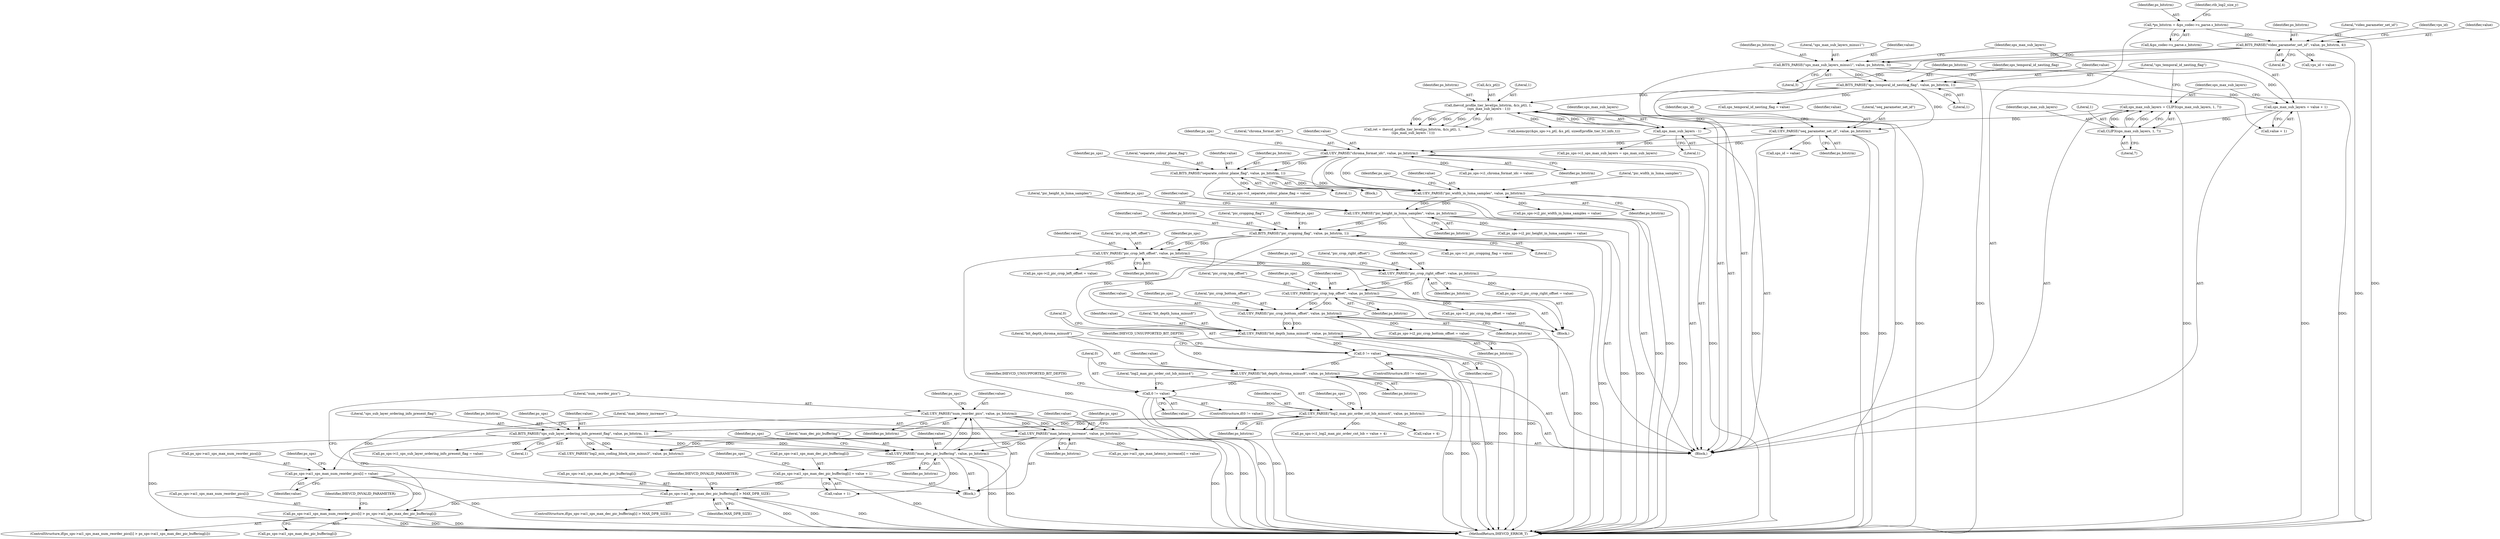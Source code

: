 digraph "0_Android_45c97f878bee15cd97262fe7f57ecea71990fed7@array" {
"1000527" [label="(Call,ps_sps->ai1_sps_max_num_reorder_pics[i] > ps_sps->ai1_sps_max_dec_pic_buffering[i])"];
"1000519" [label="(Call,ps_sps->ai1_sps_max_num_reorder_pics[i] = value)"];
"1000515" [label="(Call,UEV_PARSE(\"num_reorder_pics\", value, ps_bitstrm))"];
"1000491" [label="(Call,UEV_PARSE(\"max_dec_pic_buffering\", value, ps_bitstrm))"];
"1000460" [label="(Call,BITS_PARSE(\"sps_sub_layer_ordering_info_present_flag\", value, ps_bitstrm, 1))"];
"1000449" [label="(Call,UEV_PARSE(\"log2_max_pic_order_cnt_lsb_minus4\", value, ps_bitstrm))"];
"1000444" [label="(Call,0 != value)"];
"1000439" [label="(Call,UEV_PARSE(\"bit_depth_chroma_minus8\", value, ps_bitstrm))"];
"1000434" [label="(Call,0 != value)"];
"1000429" [label="(Call,UEV_PARSE(\"bit_depth_luma_minus8\", value, ps_bitstrm))"];
"1000356" [label="(Call,BITS_PARSE(\"pic_cropping_flag\", value, ps_bitstrm, 1))"];
"1000317" [label="(Call,UEV_PARSE(\"pic_height_in_luma_samples\", value, ps_bitstrm))"];
"1000308" [label="(Call,UEV_PARSE(\"pic_width_in_luma_samples\", value, ps_bitstrm))"];
"1000257" [label="(Call,UEV_PARSE(\"chroma_format_idc\", value, ps_bitstrm))"];
"1000186" [label="(Call,UEV_PARSE(\"seq_parameter_set_id\", value, ps_bitstrm))"];
"1000168" [label="(Call,BITS_PARSE(\"sps_temporal_id_nesting_flag\", value, ps_bitstrm, 1))"];
"1000152" [label="(Call,BITS_PARSE(\"sps_max_sub_layers_minus1\", value, ps_bitstrm, 3))"];
"1000136" [label="(Call,BITS_PARSE(\"video_parameter_set_id\", value, ps_bitstrm, 4))"];
"1000124" [label="(Call,*ps_bitstrm = &ps_codec->s_parse.s_bitstrm)"];
"1000178" [label="(Call,ihevcd_profile_tier_level(ps_bitstrm, &(s_ptl), 1,\n (sps_max_sub_layers - 1)))"];
"1000183" [label="(Call,sps_max_sub_layers - 1)"];
"1000162" [label="(Call,sps_max_sub_layers = CLIP3(sps_max_sub_layers, 1, 7))"];
"1000164" [label="(Call,CLIP3(sps_max_sub_layers, 1, 7))"];
"1000157" [label="(Call,sps_max_sub_layers = value + 1)"];
"1000291" [label="(Call,BITS_PARSE(\"separate_colour_plane_flag\", value, ps_bitstrm, 1))"];
"1000398" [label="(Call,UEV_PARSE(\"pic_crop_bottom_offset\", value, ps_bitstrm))"];
"1000389" [label="(Call,UEV_PARSE(\"pic_crop_top_offset\", value, ps_bitstrm))"];
"1000380" [label="(Call,UEV_PARSE(\"pic_crop_right_offset\", value, ps_bitstrm))"];
"1000371" [label="(Call,UEV_PARSE(\"pic_crop_left_offset\", value, ps_bitstrm))"];
"1000541" [label="(Call,UEV_PARSE(\"max_latency_increase\", value, ps_bitstrm))"];
"1000505" [label="(Call,ps_sps->ai1_sps_max_dec_pic_buffering[i] > MAX_DPB_SIZE)"];
"1000495" [label="(Call,ps_sps->ai1_sps_max_dec_pic_buffering[i] = value + 1)"];
"1000393" [label="(Call,ps_sps->i2_pic_crop_top_offset = value)"];
"1000528" [label="(Call,ps_sps->ai1_sps_max_num_reorder_pics[i])"];
"1000170" [label="(Identifier,value)"];
"1000504" [label="(ControlStructure,if(ps_sps->ai1_sps_max_dec_pic_buffering[i] > MAX_DPB_SIZE))"];
"1000257" [label="(Call,UEV_PARSE(\"chroma_format_idc\", value, ps_bitstrm))"];
"1000191" [label="(Identifier,sps_id)"];
"1000296" [label="(Call,ps_sps->i1_separate_colour_plane_flag = value)"];
"1000398" [label="(Call,UEV_PARSE(\"pic_crop_bottom_offset\", value, ps_bitstrm))"];
"1000153" [label="(Literal,\"sps_max_sub_layers_minus1\")"];
"1000180" [label="(Call,&(s_ptl))"];
"1000444" [label="(Call,0 != value)"];
"1000436" [label="(Identifier,value)"];
"1000517" [label="(Identifier,value)"];
"1000533" [label="(Call,ps_sps->ai1_sps_max_dec_pic_buffering[i])"];
"1000514" [label="(Identifier,IHEVCD_INVALID_PARAMETER)"];
"1000519" [label="(Call,ps_sps->ai1_sps_max_num_reorder_pics[i] = value)"];
"1000176" [label="(Call,ret = ihevcd_profile_tier_level(ps_bitstrm, &(s_ptl), 1,\n (sps_max_sub_layers - 1)))"];
"1000323" [label="(Identifier,ps_sps)"];
"1000384" [label="(Call,ps_sps->i2_pic_crop_right_offset = value)"];
"1000261" [label="(Call,ps_sps->i1_chroma_format_idc = value)"];
"1000248" [label="(Call,memcpy(&ps_sps->s_ptl, &s_ptl, sizeof(profile_tier_lvl_info_t)))"];
"1000154" [label="(Identifier,value)"];
"1000373" [label="(Identifier,value)"];
"1000190" [label="(Call,sps_id = value)"];
"1000319" [label="(Identifier,value)"];
"1000126" [label="(Call,&ps_codec->s_parse.s_bitstrm)"];
"1000263" [label="(Identifier,ps_sps)"];
"1000375" [label="(Call,ps_sps->i2_pic_crop_left_offset = value)"];
"1000511" [label="(Identifier,MAX_DPB_SIZE)"];
"1000445" [label="(Literal,0)"];
"1000527" [label="(Call,ps_sps->ai1_sps_max_num_reorder_pics[i] > ps_sps->ai1_sps_max_dec_pic_buffering[i])"];
"1000451" [label="(Identifier,value)"];
"1000542" [label="(Literal,\"max_latency_increase\")"];
"1000491" [label="(Call,UEV_PARSE(\"max_dec_pic_buffering\", value, ps_bitstrm))"];
"1000429" [label="(Call,UEV_PARSE(\"bit_depth_luma_minus8\", value, ps_bitstrm))"];
"1000380" [label="(Call,UEV_PARSE(\"pic_crop_right_offset\", value, ps_bitstrm))"];
"1000139" [label="(Identifier,ps_bitstrm)"];
"1000543" [label="(Identifier,value)"];
"1000358" [label="(Identifier,value)"];
"1000137" [label="(Literal,\"video_parameter_set_id\")"];
"1000311" [label="(Identifier,ps_bitstrm)"];
"1000381" [label="(Literal,\"pic_crop_right_offset\")"];
"1000448" [label="(Identifier,IHEVCD_UNSUPPORTED_BIT_DEPTH)"];
"1000165" [label="(Identifier,sps_max_sub_layers)"];
"1000159" [label="(Call,value + 1)"];
"1000461" [label="(Literal,\"sps_sub_layer_ordering_info_present_flag\")"];
"1000356" [label="(Call,BITS_PARSE(\"pic_cropping_flag\", value, ps_bitstrm, 1))"];
"1000183" [label="(Call,sps_max_sub_layers - 1)"];
"1000498" [label="(Identifier,ps_sps)"];
"1000258" [label="(Literal,\"chroma_format_idc\")"];
"1000495" [label="(Call,ps_sps->ai1_sps_max_dec_pic_buffering[i] = value + 1)"];
"1000141" [label="(Call,vps_id = value)"];
"1000400" [label="(Identifier,value)"];
"1000291" [label="(Call,BITS_PARSE(\"separate_colour_plane_flag\", value, ps_bitstrm, 1))"];
"1000443" [label="(ControlStructure,if(0 != value))"];
"1000463" [label="(Identifier,ps_bitstrm)"];
"1000453" [label="(Call,ps_sps->i1_log2_max_pic_order_cnt_lsb = value + 4)"];
"1000431" [label="(Identifier,value)"];
"1000430" [label="(Literal,\"bit_depth_luma_minus8\")"];
"1000314" [label="(Identifier,ps_sps)"];
"1000156" [label="(Literal,3)"];
"1000293" [label="(Identifier,value)"];
"1000435" [label="(Literal,0)"];
"1000404" [label="(Identifier,ps_sps)"];
"1000522" [label="(Identifier,ps_sps)"];
"1000441" [label="(Identifier,value)"];
"1000540" [label="(Identifier,IHEVCD_INVALID_PARAMETER)"];
"1000402" [label="(Call,ps_sps->i2_pic_crop_bottom_offset = value)"];
"1000395" [label="(Identifier,ps_sps)"];
"1000382" [label="(Identifier,value)"];
"1000544" [label="(Identifier,ps_bitstrm)"];
"1000440" [label="(Literal,\"bit_depth_chroma_minus8\")"];
"1000167" [label="(Literal,7)"];
"1000188" [label="(Identifier,value)"];
"1000295" [label="(Literal,1)"];
"1000124" [label="(Call,*ps_bitstrm = &ps_codec->s_parse.s_bitstrm)"];
"1000541" [label="(Call,UEV_PARSE(\"max_latency_increase\", value, ps_bitstrm))"];
"1000467" [label="(Identifier,ps_sps)"];
"1000185" [label="(Literal,1)"];
"1000548" [label="(Identifier,ps_sps)"];
"1000545" [label="(Call,ps_sps->ai1_sps_max_latency_increase[i] = value)"];
"1000501" [label="(Call,value + 1)"];
"1000320" [label="(Identifier,ps_bitstrm)"];
"1000520" [label="(Call,ps_sps->ai1_sps_max_num_reorder_pics[i])"];
"1000171" [label="(Identifier,ps_bitstrm)"];
"1000290" [label="(Block,)"];
"1000392" [label="(Identifier,ps_bitstrm)"];
"1000166" [label="(Literal,1)"];
"1000492" [label="(Literal,\"max_dec_pic_buffering\")"];
"1000174" [label="(Identifier,sps_temporal_id_nesting_flag)"];
"1000493" [label="(Identifier,value)"];
"1000125" [label="(Identifier,ps_bitstrm)"];
"1000439" [label="(Call,UEV_PARSE(\"bit_depth_chroma_minus8\", value, ps_bitstrm))"];
"1000552" [label="(Call,UEV_PARSE(\"log2_min_coding_block_size_minus3\", value, ps_bitstrm))"];
"1000442" [label="(Identifier,ps_bitstrm)"];
"1000496" [label="(Call,ps_sps->ai1_sps_max_dec_pic_buffering[i])"];
"1000182" [label="(Literal,1)"];
"1000361" [label="(Call,ps_sps->i1_pic_cropping_flag = value)"];
"1000490" [label="(Block,)"];
"1000179" [label="(Identifier,ps_bitstrm)"];
"1000310" [label="(Identifier,value)"];
"1000433" [label="(ControlStructure,if(0 != value))"];
"1000434" [label="(Call,0 != value)"];
"1000189" [label="(Identifier,ps_bitstrm)"];
"1000399" [label="(Literal,\"pic_crop_bottom_offset\")"];
"1000312" [label="(Call,ps_sps->i2_pic_width_in_luma_samples = value)"];
"1000383" [label="(Identifier,ps_bitstrm)"];
"1000530" [label="(Identifier,ps_sps)"];
"1000401" [label="(Identifier,ps_bitstrm)"];
"1000260" [label="(Identifier,ps_bitstrm)"];
"1000187" [label="(Literal,\"seq_parameter_set_id\")"];
"1000162" [label="(Call,sps_max_sub_layers = CLIP3(sps_max_sub_layers, 1, 7))"];
"1000309" [label="(Literal,\"pic_width_in_luma_samples\")"];
"1000184" [label="(Identifier,sps_max_sub_layers)"];
"1000142" [label="(Identifier,vps_id)"];
"1000318" [label="(Literal,\"pic_height_in_luma_samples\")"];
"1000169" [label="(Literal,\"sps_temporal_id_nesting_flag\")"];
"1000374" [label="(Identifier,ps_bitstrm)"];
"1000233" [label="(Call,ps_sps->i1_sps_max_sub_layers = sps_max_sub_layers)"];
"1000455" [label="(Identifier,ps_sps)"];
"1000508" [label="(Identifier,ps_sps)"];
"1000460" [label="(Call,BITS_PARSE(\"sps_sub_layer_ordering_info_present_flag\", value, ps_bitstrm, 1))"];
"1000450" [label="(Literal,\"log2_max_pic_order_cnt_lsb_minus4\")"];
"1000360" [label="(Literal,1)"];
"1001319" [label="(MethodReturn,IHEVCD_ERROR_T)"];
"1000321" [label="(Call,ps_sps->i2_pic_height_in_luma_samples = value)"];
"1000391" [label="(Identifier,value)"];
"1000526" [label="(ControlStructure,if(ps_sps->ai1_sps_max_num_reorder_pics[i] > ps_sps->ai1_sps_max_dec_pic_buffering[i]))"];
"1000294" [label="(Identifier,ps_bitstrm)"];
"1000186" [label="(Call,UEV_PARSE(\"seq_parameter_set_id\", value, ps_bitstrm))"];
"1000438" [label="(Identifier,IHEVCD_UNSUPPORTED_BIT_DEPTH)"];
"1000359" [label="(Identifier,ps_bitstrm)"];
"1000164" [label="(Call,CLIP3(sps_max_sub_layers, 1, 7))"];
"1000138" [label="(Identifier,value)"];
"1000494" [label="(Identifier,ps_bitstrm)"];
"1000155" [label="(Identifier,ps_bitstrm)"];
"1000506" [label="(Call,ps_sps->ai1_sps_max_dec_pic_buffering[i])"];
"1000357" [label="(Literal,\"pic_cropping_flag\")"];
"1000163" [label="(Identifier,sps_max_sub_layers)"];
"1000446" [label="(Identifier,value)"];
"1000465" [label="(Call,ps_sps->i1_sps_sub_layer_ordering_info_present_flag = value)"];
"1000173" [label="(Call,sps_temporal_id_nesting_flag = value)"];
"1000157" [label="(Call,sps_max_sub_layers = value + 1)"];
"1000372" [label="(Literal,\"pic_crop_left_offset\")"];
"1000516" [label="(Literal,\"num_reorder_pics\")"];
"1000462" [label="(Identifier,value)"];
"1000136" [label="(Call,BITS_PARSE(\"video_parameter_set_id\", value, ps_bitstrm, 4))"];
"1000390" [label="(Literal,\"pic_crop_top_offset\")"];
"1000158" [label="(Identifier,sps_max_sub_layers)"];
"1000298" [label="(Identifier,ps_sps)"];
"1000152" [label="(Call,BITS_PARSE(\"sps_max_sub_layers_minus1\", value, ps_bitstrm, 3))"];
"1000317" [label="(Call,UEV_PARSE(\"pic_height_in_luma_samples\", value, ps_bitstrm))"];
"1000505" [label="(Call,ps_sps->ai1_sps_max_dec_pic_buffering[i] > MAX_DPB_SIZE)"];
"1000457" [label="(Call,value + 4)"];
"1000464" [label="(Literal,1)"];
"1000370" [label="(Block,)"];
"1000371" [label="(Call,UEV_PARSE(\"pic_crop_left_offset\", value, ps_bitstrm))"];
"1000363" [label="(Identifier,ps_sps)"];
"1000292" [label="(Literal,\"separate_colour_plane_flag\")"];
"1000525" [label="(Identifier,value)"];
"1000389" [label="(Call,UEV_PARSE(\"pic_crop_top_offset\", value, ps_bitstrm))"];
"1000308" [label="(Call,UEV_PARSE(\"pic_width_in_luma_samples\", value, ps_bitstrm))"];
"1000377" [label="(Identifier,ps_sps)"];
"1000259" [label="(Identifier,value)"];
"1000178" [label="(Call,ihevcd_profile_tier_level(ps_bitstrm, &(s_ptl), 1,\n (sps_max_sub_layers - 1)))"];
"1000452" [label="(Identifier,ps_bitstrm)"];
"1000386" [label="(Identifier,ps_sps)"];
"1000518" [label="(Identifier,ps_bitstrm)"];
"1000108" [label="(Block,)"];
"1000140" [label="(Literal,4)"];
"1000134" [label="(Identifier,ctb_log2_size_y)"];
"1000432" [label="(Identifier,ps_bitstrm)"];
"1000515" [label="(Call,UEV_PARSE(\"num_reorder_pics\", value, ps_bitstrm))"];
"1000168" [label="(Call,BITS_PARSE(\"sps_temporal_id_nesting_flag\", value, ps_bitstrm, 1))"];
"1000172" [label="(Literal,1)"];
"1000449" [label="(Call,UEV_PARSE(\"log2_max_pic_order_cnt_lsb_minus4\", value, ps_bitstrm))"];
"1000527" -> "1000526"  [label="AST: "];
"1000527" -> "1000533"  [label="CFG: "];
"1000528" -> "1000527"  [label="AST: "];
"1000533" -> "1000527"  [label="AST: "];
"1000540" -> "1000527"  [label="CFG: "];
"1000542" -> "1000527"  [label="CFG: "];
"1000527" -> "1001319"  [label="DDG: "];
"1000527" -> "1001319"  [label="DDG: "];
"1000527" -> "1001319"  [label="DDG: "];
"1000519" -> "1000527"  [label="DDG: "];
"1000505" -> "1000527"  [label="DDG: "];
"1000519" -> "1000490"  [label="AST: "];
"1000519" -> "1000525"  [label="CFG: "];
"1000520" -> "1000519"  [label="AST: "];
"1000525" -> "1000519"  [label="AST: "];
"1000530" -> "1000519"  [label="CFG: "];
"1000519" -> "1001319"  [label="DDG: "];
"1000515" -> "1000519"  [label="DDG: "];
"1000515" -> "1000490"  [label="AST: "];
"1000515" -> "1000518"  [label="CFG: "];
"1000516" -> "1000515"  [label="AST: "];
"1000517" -> "1000515"  [label="AST: "];
"1000518" -> "1000515"  [label="AST: "];
"1000522" -> "1000515"  [label="CFG: "];
"1000515" -> "1001319"  [label="DDG: "];
"1000515" -> "1001319"  [label="DDG: "];
"1000491" -> "1000515"  [label="DDG: "];
"1000491" -> "1000515"  [label="DDG: "];
"1000515" -> "1000541"  [label="DDG: "];
"1000515" -> "1000541"  [label="DDG: "];
"1000491" -> "1000490"  [label="AST: "];
"1000491" -> "1000494"  [label="CFG: "];
"1000492" -> "1000491"  [label="AST: "];
"1000493" -> "1000491"  [label="AST: "];
"1000494" -> "1000491"  [label="AST: "];
"1000498" -> "1000491"  [label="CFG: "];
"1000491" -> "1001319"  [label="DDG: "];
"1000491" -> "1001319"  [label="DDG: "];
"1000460" -> "1000491"  [label="DDG: "];
"1000460" -> "1000491"  [label="DDG: "];
"1000541" -> "1000491"  [label="DDG: "];
"1000541" -> "1000491"  [label="DDG: "];
"1000491" -> "1000495"  [label="DDG: "];
"1000491" -> "1000501"  [label="DDG: "];
"1000460" -> "1000108"  [label="AST: "];
"1000460" -> "1000464"  [label="CFG: "];
"1000461" -> "1000460"  [label="AST: "];
"1000462" -> "1000460"  [label="AST: "];
"1000463" -> "1000460"  [label="AST: "];
"1000464" -> "1000460"  [label="AST: "];
"1000467" -> "1000460"  [label="CFG: "];
"1000460" -> "1001319"  [label="DDG: "];
"1000449" -> "1000460"  [label="DDG: "];
"1000449" -> "1000460"  [label="DDG: "];
"1000460" -> "1000465"  [label="DDG: "];
"1000460" -> "1000552"  [label="DDG: "];
"1000460" -> "1000552"  [label="DDG: "];
"1000449" -> "1000108"  [label="AST: "];
"1000449" -> "1000452"  [label="CFG: "];
"1000450" -> "1000449"  [label="AST: "];
"1000451" -> "1000449"  [label="AST: "];
"1000452" -> "1000449"  [label="AST: "];
"1000455" -> "1000449"  [label="CFG: "];
"1000449" -> "1001319"  [label="DDG: "];
"1000444" -> "1000449"  [label="DDG: "];
"1000439" -> "1000449"  [label="DDG: "];
"1000449" -> "1000453"  [label="DDG: "];
"1000449" -> "1000457"  [label="DDG: "];
"1000444" -> "1000443"  [label="AST: "];
"1000444" -> "1000446"  [label="CFG: "];
"1000445" -> "1000444"  [label="AST: "];
"1000446" -> "1000444"  [label="AST: "];
"1000448" -> "1000444"  [label="CFG: "];
"1000450" -> "1000444"  [label="CFG: "];
"1000444" -> "1001319"  [label="DDG: "];
"1000444" -> "1001319"  [label="DDG: "];
"1000439" -> "1000444"  [label="DDG: "];
"1000439" -> "1000108"  [label="AST: "];
"1000439" -> "1000442"  [label="CFG: "];
"1000440" -> "1000439"  [label="AST: "];
"1000441" -> "1000439"  [label="AST: "];
"1000442" -> "1000439"  [label="AST: "];
"1000445" -> "1000439"  [label="CFG: "];
"1000439" -> "1001319"  [label="DDG: "];
"1000439" -> "1001319"  [label="DDG: "];
"1000434" -> "1000439"  [label="DDG: "];
"1000429" -> "1000439"  [label="DDG: "];
"1000434" -> "1000433"  [label="AST: "];
"1000434" -> "1000436"  [label="CFG: "];
"1000435" -> "1000434"  [label="AST: "];
"1000436" -> "1000434"  [label="AST: "];
"1000438" -> "1000434"  [label="CFG: "];
"1000440" -> "1000434"  [label="CFG: "];
"1000434" -> "1001319"  [label="DDG: "];
"1000434" -> "1001319"  [label="DDG: "];
"1000429" -> "1000434"  [label="DDG: "];
"1000429" -> "1000108"  [label="AST: "];
"1000429" -> "1000432"  [label="CFG: "];
"1000430" -> "1000429"  [label="AST: "];
"1000431" -> "1000429"  [label="AST: "];
"1000432" -> "1000429"  [label="AST: "];
"1000435" -> "1000429"  [label="CFG: "];
"1000429" -> "1001319"  [label="DDG: "];
"1000429" -> "1001319"  [label="DDG: "];
"1000356" -> "1000429"  [label="DDG: "];
"1000356" -> "1000429"  [label="DDG: "];
"1000398" -> "1000429"  [label="DDG: "];
"1000398" -> "1000429"  [label="DDG: "];
"1000356" -> "1000108"  [label="AST: "];
"1000356" -> "1000360"  [label="CFG: "];
"1000357" -> "1000356"  [label="AST: "];
"1000358" -> "1000356"  [label="AST: "];
"1000359" -> "1000356"  [label="AST: "];
"1000360" -> "1000356"  [label="AST: "];
"1000363" -> "1000356"  [label="CFG: "];
"1000356" -> "1001319"  [label="DDG: "];
"1000317" -> "1000356"  [label="DDG: "];
"1000317" -> "1000356"  [label="DDG: "];
"1000356" -> "1000361"  [label="DDG: "];
"1000356" -> "1000371"  [label="DDG: "];
"1000356" -> "1000371"  [label="DDG: "];
"1000317" -> "1000108"  [label="AST: "];
"1000317" -> "1000320"  [label="CFG: "];
"1000318" -> "1000317"  [label="AST: "];
"1000319" -> "1000317"  [label="AST: "];
"1000320" -> "1000317"  [label="AST: "];
"1000323" -> "1000317"  [label="CFG: "];
"1000317" -> "1001319"  [label="DDG: "];
"1000317" -> "1001319"  [label="DDG: "];
"1000308" -> "1000317"  [label="DDG: "];
"1000308" -> "1000317"  [label="DDG: "];
"1000317" -> "1000321"  [label="DDG: "];
"1000308" -> "1000108"  [label="AST: "];
"1000308" -> "1000311"  [label="CFG: "];
"1000309" -> "1000308"  [label="AST: "];
"1000310" -> "1000308"  [label="AST: "];
"1000311" -> "1000308"  [label="AST: "];
"1000314" -> "1000308"  [label="CFG: "];
"1000308" -> "1001319"  [label="DDG: "];
"1000257" -> "1000308"  [label="DDG: "];
"1000257" -> "1000308"  [label="DDG: "];
"1000291" -> "1000308"  [label="DDG: "];
"1000291" -> "1000308"  [label="DDG: "];
"1000308" -> "1000312"  [label="DDG: "];
"1000257" -> "1000108"  [label="AST: "];
"1000257" -> "1000260"  [label="CFG: "];
"1000258" -> "1000257"  [label="AST: "];
"1000259" -> "1000257"  [label="AST: "];
"1000260" -> "1000257"  [label="AST: "];
"1000263" -> "1000257"  [label="CFG: "];
"1000257" -> "1001319"  [label="DDG: "];
"1000257" -> "1001319"  [label="DDG: "];
"1000186" -> "1000257"  [label="DDG: "];
"1000186" -> "1000257"  [label="DDG: "];
"1000257" -> "1000261"  [label="DDG: "];
"1000257" -> "1000291"  [label="DDG: "];
"1000257" -> "1000291"  [label="DDG: "];
"1000186" -> "1000108"  [label="AST: "];
"1000186" -> "1000189"  [label="CFG: "];
"1000187" -> "1000186"  [label="AST: "];
"1000188" -> "1000186"  [label="AST: "];
"1000189" -> "1000186"  [label="AST: "];
"1000191" -> "1000186"  [label="CFG: "];
"1000186" -> "1001319"  [label="DDG: "];
"1000186" -> "1001319"  [label="DDG: "];
"1000168" -> "1000186"  [label="DDG: "];
"1000178" -> "1000186"  [label="DDG: "];
"1000186" -> "1000190"  [label="DDG: "];
"1000168" -> "1000108"  [label="AST: "];
"1000168" -> "1000172"  [label="CFG: "];
"1000169" -> "1000168"  [label="AST: "];
"1000170" -> "1000168"  [label="AST: "];
"1000171" -> "1000168"  [label="AST: "];
"1000172" -> "1000168"  [label="AST: "];
"1000174" -> "1000168"  [label="CFG: "];
"1000168" -> "1001319"  [label="DDG: "];
"1000152" -> "1000168"  [label="DDG: "];
"1000152" -> "1000168"  [label="DDG: "];
"1000168" -> "1000173"  [label="DDG: "];
"1000168" -> "1000178"  [label="DDG: "];
"1000152" -> "1000108"  [label="AST: "];
"1000152" -> "1000156"  [label="CFG: "];
"1000153" -> "1000152"  [label="AST: "];
"1000154" -> "1000152"  [label="AST: "];
"1000155" -> "1000152"  [label="AST: "];
"1000156" -> "1000152"  [label="AST: "];
"1000158" -> "1000152"  [label="CFG: "];
"1000152" -> "1001319"  [label="DDG: "];
"1000136" -> "1000152"  [label="DDG: "];
"1000136" -> "1000152"  [label="DDG: "];
"1000152" -> "1000157"  [label="DDG: "];
"1000152" -> "1000159"  [label="DDG: "];
"1000136" -> "1000108"  [label="AST: "];
"1000136" -> "1000140"  [label="CFG: "];
"1000137" -> "1000136"  [label="AST: "];
"1000138" -> "1000136"  [label="AST: "];
"1000139" -> "1000136"  [label="AST: "];
"1000140" -> "1000136"  [label="AST: "];
"1000142" -> "1000136"  [label="CFG: "];
"1000136" -> "1001319"  [label="DDG: "];
"1000124" -> "1000136"  [label="DDG: "];
"1000136" -> "1000141"  [label="DDG: "];
"1000124" -> "1000108"  [label="AST: "];
"1000124" -> "1000126"  [label="CFG: "];
"1000125" -> "1000124"  [label="AST: "];
"1000126" -> "1000124"  [label="AST: "];
"1000134" -> "1000124"  [label="CFG: "];
"1000124" -> "1001319"  [label="DDG: "];
"1000178" -> "1000176"  [label="AST: "];
"1000178" -> "1000183"  [label="CFG: "];
"1000179" -> "1000178"  [label="AST: "];
"1000180" -> "1000178"  [label="AST: "];
"1000182" -> "1000178"  [label="AST: "];
"1000183" -> "1000178"  [label="AST: "];
"1000176" -> "1000178"  [label="CFG: "];
"1000178" -> "1001319"  [label="DDG: "];
"1000178" -> "1001319"  [label="DDG: "];
"1000178" -> "1000176"  [label="DDG: "];
"1000178" -> "1000176"  [label="DDG: "];
"1000178" -> "1000176"  [label="DDG: "];
"1000178" -> "1000176"  [label="DDG: "];
"1000183" -> "1000178"  [label="DDG: "];
"1000183" -> "1000178"  [label="DDG: "];
"1000178" -> "1000248"  [label="DDG: "];
"1000183" -> "1000185"  [label="CFG: "];
"1000184" -> "1000183"  [label="AST: "];
"1000185" -> "1000183"  [label="AST: "];
"1000183" -> "1001319"  [label="DDG: "];
"1000162" -> "1000183"  [label="DDG: "];
"1000183" -> "1000233"  [label="DDG: "];
"1000162" -> "1000108"  [label="AST: "];
"1000162" -> "1000164"  [label="CFG: "];
"1000163" -> "1000162"  [label="AST: "];
"1000164" -> "1000162"  [label="AST: "];
"1000169" -> "1000162"  [label="CFG: "];
"1000162" -> "1001319"  [label="DDG: "];
"1000164" -> "1000162"  [label="DDG: "];
"1000164" -> "1000162"  [label="DDG: "];
"1000164" -> "1000162"  [label="DDG: "];
"1000164" -> "1000167"  [label="CFG: "];
"1000165" -> "1000164"  [label="AST: "];
"1000166" -> "1000164"  [label="AST: "];
"1000167" -> "1000164"  [label="AST: "];
"1000157" -> "1000164"  [label="DDG: "];
"1000157" -> "1000108"  [label="AST: "];
"1000157" -> "1000159"  [label="CFG: "];
"1000158" -> "1000157"  [label="AST: "];
"1000159" -> "1000157"  [label="AST: "];
"1000163" -> "1000157"  [label="CFG: "];
"1000157" -> "1001319"  [label="DDG: "];
"1000291" -> "1000290"  [label="AST: "];
"1000291" -> "1000295"  [label="CFG: "];
"1000292" -> "1000291"  [label="AST: "];
"1000293" -> "1000291"  [label="AST: "];
"1000294" -> "1000291"  [label="AST: "];
"1000295" -> "1000291"  [label="AST: "];
"1000298" -> "1000291"  [label="CFG: "];
"1000291" -> "1001319"  [label="DDG: "];
"1000291" -> "1000296"  [label="DDG: "];
"1000398" -> "1000370"  [label="AST: "];
"1000398" -> "1000401"  [label="CFG: "];
"1000399" -> "1000398"  [label="AST: "];
"1000400" -> "1000398"  [label="AST: "];
"1000401" -> "1000398"  [label="AST: "];
"1000404" -> "1000398"  [label="CFG: "];
"1000398" -> "1001319"  [label="DDG: "];
"1000389" -> "1000398"  [label="DDG: "];
"1000389" -> "1000398"  [label="DDG: "];
"1000398" -> "1000402"  [label="DDG: "];
"1000389" -> "1000370"  [label="AST: "];
"1000389" -> "1000392"  [label="CFG: "];
"1000390" -> "1000389"  [label="AST: "];
"1000391" -> "1000389"  [label="AST: "];
"1000392" -> "1000389"  [label="AST: "];
"1000395" -> "1000389"  [label="CFG: "];
"1000389" -> "1001319"  [label="DDG: "];
"1000380" -> "1000389"  [label="DDG: "];
"1000380" -> "1000389"  [label="DDG: "];
"1000389" -> "1000393"  [label="DDG: "];
"1000380" -> "1000370"  [label="AST: "];
"1000380" -> "1000383"  [label="CFG: "];
"1000381" -> "1000380"  [label="AST: "];
"1000382" -> "1000380"  [label="AST: "];
"1000383" -> "1000380"  [label="AST: "];
"1000386" -> "1000380"  [label="CFG: "];
"1000380" -> "1001319"  [label="DDG: "];
"1000371" -> "1000380"  [label="DDG: "];
"1000371" -> "1000380"  [label="DDG: "];
"1000380" -> "1000384"  [label="DDG: "];
"1000371" -> "1000370"  [label="AST: "];
"1000371" -> "1000374"  [label="CFG: "];
"1000372" -> "1000371"  [label="AST: "];
"1000373" -> "1000371"  [label="AST: "];
"1000374" -> "1000371"  [label="AST: "];
"1000377" -> "1000371"  [label="CFG: "];
"1000371" -> "1001319"  [label="DDG: "];
"1000371" -> "1000375"  [label="DDG: "];
"1000541" -> "1000490"  [label="AST: "];
"1000541" -> "1000544"  [label="CFG: "];
"1000542" -> "1000541"  [label="AST: "];
"1000543" -> "1000541"  [label="AST: "];
"1000544" -> "1000541"  [label="AST: "];
"1000548" -> "1000541"  [label="CFG: "];
"1000541" -> "1001319"  [label="DDG: "];
"1000541" -> "1000545"  [label="DDG: "];
"1000541" -> "1000552"  [label="DDG: "];
"1000541" -> "1000552"  [label="DDG: "];
"1000505" -> "1000504"  [label="AST: "];
"1000505" -> "1000511"  [label="CFG: "];
"1000506" -> "1000505"  [label="AST: "];
"1000511" -> "1000505"  [label="AST: "];
"1000514" -> "1000505"  [label="CFG: "];
"1000516" -> "1000505"  [label="CFG: "];
"1000505" -> "1001319"  [label="DDG: "];
"1000505" -> "1001319"  [label="DDG: "];
"1000505" -> "1001319"  [label="DDG: "];
"1000495" -> "1000505"  [label="DDG: "];
"1000495" -> "1000490"  [label="AST: "];
"1000495" -> "1000501"  [label="CFG: "];
"1000496" -> "1000495"  [label="AST: "];
"1000501" -> "1000495"  [label="AST: "];
"1000508" -> "1000495"  [label="CFG: "];
"1000495" -> "1001319"  [label="DDG: "];
}
